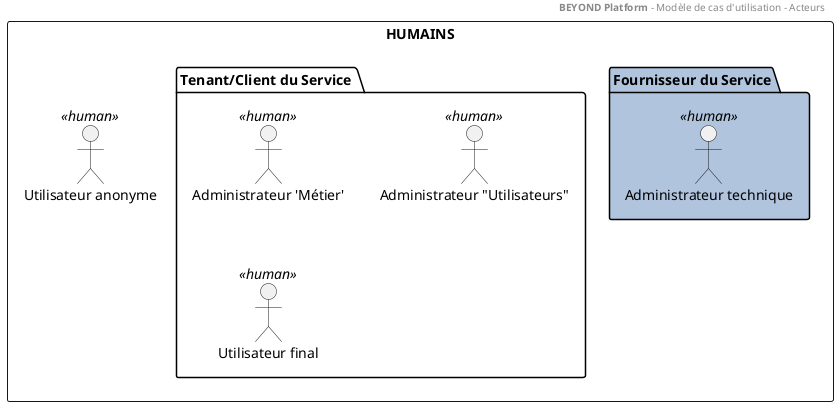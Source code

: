 @startuml
header
<b>BEYOND Platform </b>- Modèle de cas d'utilisation - Acteurs
end header

Rectangle "HUMAINS" as HUMAINS  {



Package "Fournisseur du Service"  as SRVPROVUSR #LightSteelBlue{
 :Administrateur technique: as ACTOR2 <<human>>
}
Package "Tenant/Client du Service "  as CLIENTUSR{
  :Administrateur 'Métier': as ACTOR3 <<human>>
:Administrateur "Utilisateurs": as ACTOR4 <<human>>
:Utilisateur final: as ACTOR5 <<human>> 
}
:Utilisateur anonyme: as ACTOR6 <<human>>
}
@enduml
